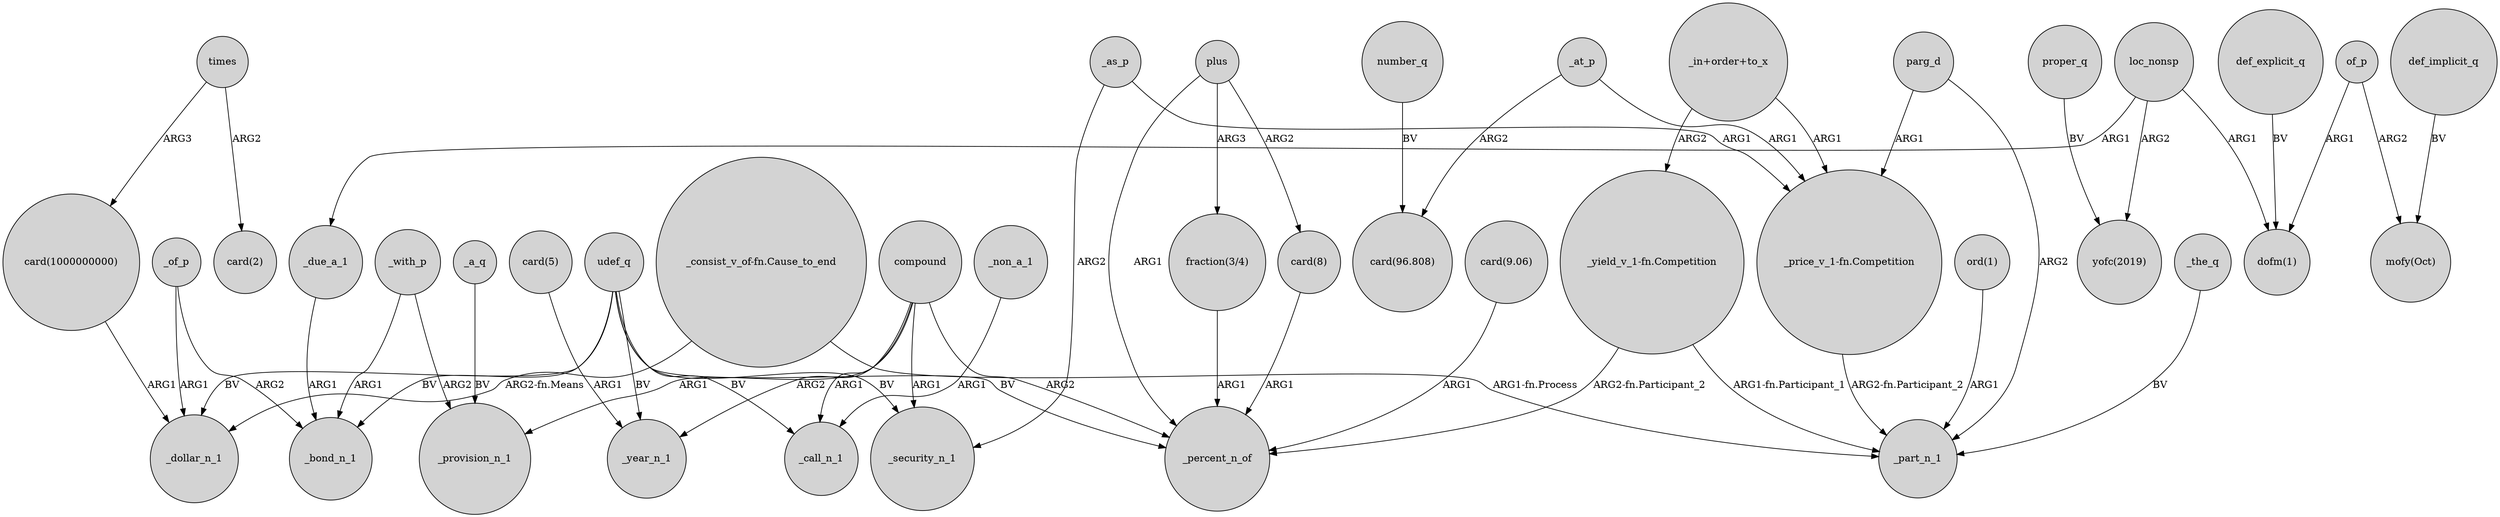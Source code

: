 digraph {
	node [shape=circle style=filled]
	_of_p -> _dollar_n_1 [label=ARG1]
	"card(1000000000)" -> _dollar_n_1 [label=ARG1]
	udef_q -> _bond_n_1 [label=BV]
	_a_q -> _provision_n_1 [label=BV]
	_at_p -> "card(96.808)" [label=ARG2]
	parg_d -> _part_n_1 [label=ARG2]
	of_p -> "mofy(Oct)" [label=ARG2]
	_with_p -> _bond_n_1 [label=ARG1]
	plus -> "card(8)" [label=ARG2]
	_at_p -> "_price_v_1-fn.Competition" [label=ARG1]
	loc_nonsp -> "yofc(2019)" [label=ARG2]
	_non_a_1 -> _call_n_1 [label=ARG1]
	_of_p -> _bond_n_1 [label=ARG2]
	compound -> _provision_n_1 [label=ARG1]
	"card(8)" -> _percent_n_of [label=ARG1]
	times -> "card(1000000000)" [label=ARG3]
	"_price_v_1-fn.Competition" -> _part_n_1 [label="ARG2-fn.Participant_2"]
	udef_q -> _security_n_1 [label=BV]
	udef_q -> _call_n_1 [label=BV]
	"_in+order+to_x" -> "_price_v_1-fn.Competition" [label=ARG1]
	plus -> _percent_n_of [label=ARG1]
	"ord(1)" -> _part_n_1 [label=ARG1]
	_due_a_1 -> _bond_n_1 [label=ARG1]
	compound -> _year_n_1 [label=ARG2]
	compound -> _call_n_1 [label=ARG1]
	def_explicit_q -> "dofm(1)" [label=BV]
	"_consist_v_of-fn.Cause_to_end" -> _dollar_n_1 [label="ARG2-fn.Means"]
	compound -> _security_n_1 [label=ARG1]
	"_in+order+to_x" -> "_yield_v_1-fn.Competition" [label=ARG2]
	udef_q -> _percent_n_of [label=BV]
	compound -> _percent_n_of [label=ARG2]
	"_yield_v_1-fn.Competition" -> _percent_n_of [label="ARG2-fn.Participant_2"]
	udef_q -> _dollar_n_1 [label=BV]
	def_implicit_q -> "mofy(Oct)" [label=BV]
	number_q -> "card(96.808)" [label=BV]
	_with_p -> _provision_n_1 [label=ARG2]
	"card(5)" -> _year_n_1 [label=ARG1]
	"card(9.06)" -> _percent_n_of [label=ARG1]
	loc_nonsp -> _due_a_1 [label=ARG1]
	_as_p -> "_price_v_1-fn.Competition" [label=ARG1]
	udef_q -> _year_n_1 [label=BV]
	"fraction(3/4)" -> _percent_n_of [label=ARG1]
	plus -> "fraction(3/4)" [label=ARG3]
	_as_p -> _security_n_1 [label=ARG2]
	"_consist_v_of-fn.Cause_to_end" -> _part_n_1 [label="ARG1-fn.Process"]
	of_p -> "dofm(1)" [label=ARG1]
	parg_d -> "_price_v_1-fn.Competition" [label=ARG1]
	proper_q -> "yofc(2019)" [label=BV]
	_the_q -> _part_n_1 [label=BV]
	times -> "card(2)" [label=ARG2]
	"_yield_v_1-fn.Competition" -> _part_n_1 [label="ARG1-fn.Participant_1"]
	loc_nonsp -> "dofm(1)" [label=ARG1]
}
